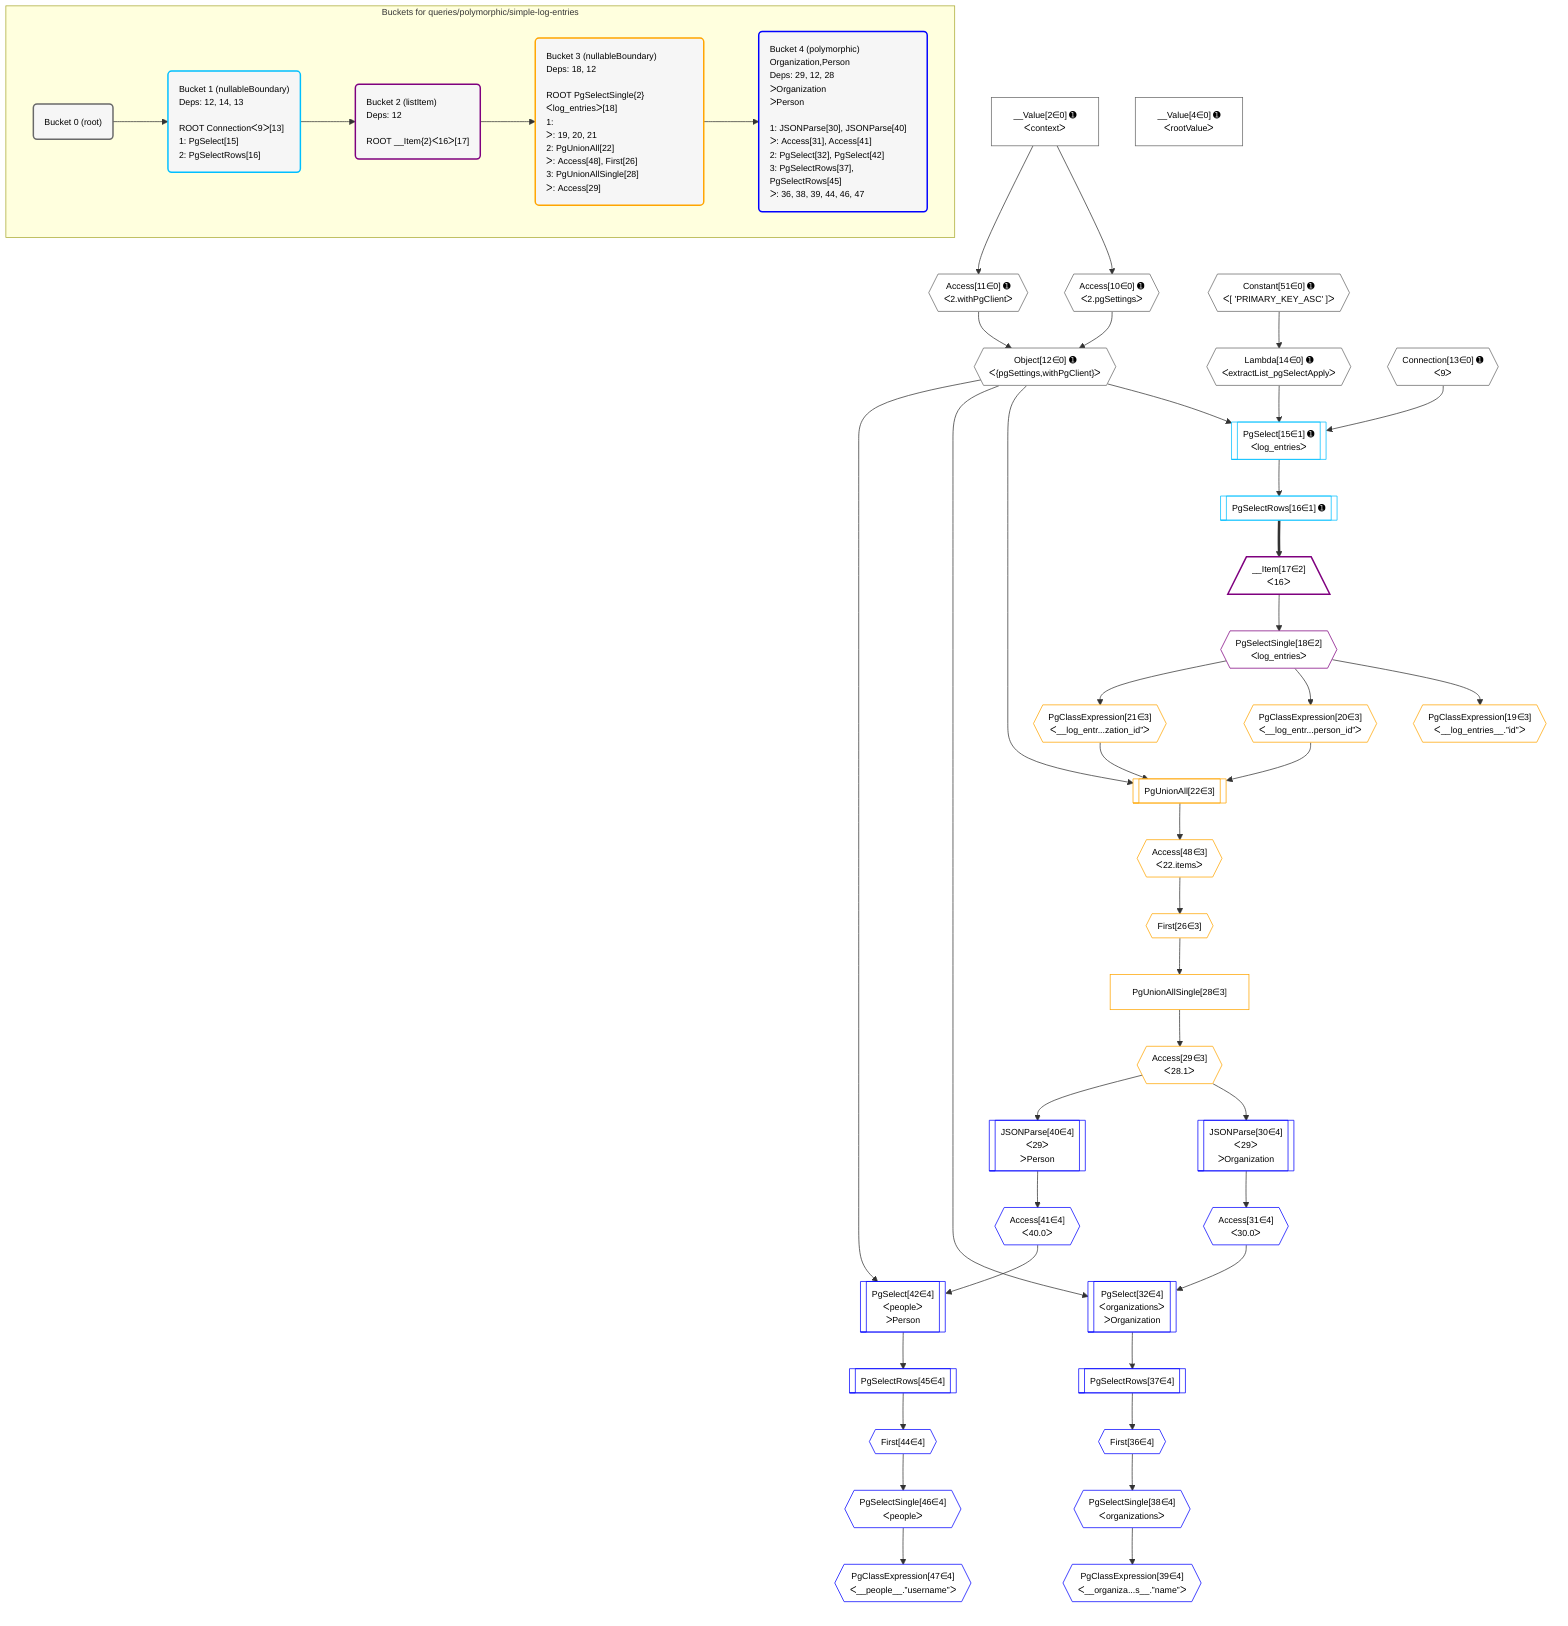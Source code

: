 %%{init: {'themeVariables': { 'fontSize': '12px'}}}%%
graph TD
    classDef path fill:#eee,stroke:#000,color:#000
    classDef plan fill:#fff,stroke-width:1px,color:#000
    classDef itemplan fill:#fff,stroke-width:2px,color:#000
    classDef unbatchedplan fill:#dff,stroke-width:1px,color:#000
    classDef sideeffectplan fill:#fcc,stroke-width:2px,color:#000
    classDef bucket fill:#f6f6f6,color:#000,stroke-width:2px,text-align:left


    %% plan dependencies
    Object12{{"Object[12∈0] ➊<br />ᐸ{pgSettings,withPgClient}ᐳ"}}:::plan
    Access10{{"Access[10∈0] ➊<br />ᐸ2.pgSettingsᐳ"}}:::plan
    Access11{{"Access[11∈0] ➊<br />ᐸ2.withPgClientᐳ"}}:::plan
    Access10 & Access11 --> Object12
    __Value2["__Value[2∈0] ➊<br />ᐸcontextᐳ"]:::plan
    __Value2 --> Access10
    __Value2 --> Access11
    Lambda14{{"Lambda[14∈0] ➊<br />ᐸextractList_pgSelectApplyᐳ"}}:::plan
    Constant51{{"Constant[51∈0] ➊<br />ᐸ[ 'PRIMARY_KEY_ASC' ]ᐳ"}}:::plan
    Constant51 --> Lambda14
    __Value4["__Value[4∈0] ➊<br />ᐸrootValueᐳ"]:::plan
    Connection13{{"Connection[13∈0] ➊<br />ᐸ9ᐳ"}}:::plan
    PgSelect15[["PgSelect[15∈1] ➊<br />ᐸlog_entriesᐳ"]]:::plan
    Object12 & Lambda14 & Connection13 --> PgSelect15
    PgSelectRows16[["PgSelectRows[16∈1] ➊"]]:::plan
    PgSelect15 --> PgSelectRows16
    __Item17[/"__Item[17∈2]<br />ᐸ16ᐳ"\]:::itemplan
    PgSelectRows16 ==> __Item17
    PgSelectSingle18{{"PgSelectSingle[18∈2]<br />ᐸlog_entriesᐳ"}}:::plan
    __Item17 --> PgSelectSingle18
    PgUnionAll22[["PgUnionAll[22∈3]"]]:::plan
    PgClassExpression20{{"PgClassExpression[20∈3]<br />ᐸ__log_entr...person_id”ᐳ"}}:::plan
    PgClassExpression21{{"PgClassExpression[21∈3]<br />ᐸ__log_entr...zation_id”ᐳ"}}:::plan
    Object12 & PgClassExpression20 & PgClassExpression21 --> PgUnionAll22
    PgClassExpression19{{"PgClassExpression[19∈3]<br />ᐸ__log_entries__.”id”ᐳ"}}:::plan
    PgSelectSingle18 --> PgClassExpression19
    PgSelectSingle18 --> PgClassExpression20
    PgSelectSingle18 --> PgClassExpression21
    First26{{"First[26∈3]"}}:::plan
    Access48{{"Access[48∈3]<br />ᐸ22.itemsᐳ"}}:::plan
    Access48 --> First26
    PgUnionAllSingle28["PgUnionAllSingle[28∈3]"]:::plan
    First26 --> PgUnionAllSingle28
    Access29{{"Access[29∈3]<br />ᐸ28.1ᐳ"}}:::plan
    PgUnionAllSingle28 --> Access29
    PgUnionAll22 --> Access48
    PgSelect32[["PgSelect[32∈4]<br />ᐸorganizationsᐳ<br />ᐳOrganization"]]:::plan
    Access31{{"Access[31∈4]<br />ᐸ30.0ᐳ"}}:::plan
    Object12 & Access31 --> PgSelect32
    PgSelect42[["PgSelect[42∈4]<br />ᐸpeopleᐳ<br />ᐳPerson"]]:::plan
    Access41{{"Access[41∈4]<br />ᐸ40.0ᐳ"}}:::plan
    Object12 & Access41 --> PgSelect42
    JSONParse30[["JSONParse[30∈4]<br />ᐸ29ᐳ<br />ᐳOrganization"]]:::plan
    Access29 --> JSONParse30
    JSONParse30 --> Access31
    First36{{"First[36∈4]"}}:::plan
    PgSelectRows37[["PgSelectRows[37∈4]"]]:::plan
    PgSelectRows37 --> First36
    PgSelect32 --> PgSelectRows37
    PgSelectSingle38{{"PgSelectSingle[38∈4]<br />ᐸorganizationsᐳ"}}:::plan
    First36 --> PgSelectSingle38
    PgClassExpression39{{"PgClassExpression[39∈4]<br />ᐸ__organiza...s__.”name”ᐳ"}}:::plan
    PgSelectSingle38 --> PgClassExpression39
    JSONParse40[["JSONParse[40∈4]<br />ᐸ29ᐳ<br />ᐳPerson"]]:::plan
    Access29 --> JSONParse40
    JSONParse40 --> Access41
    First44{{"First[44∈4]"}}:::plan
    PgSelectRows45[["PgSelectRows[45∈4]"]]:::plan
    PgSelectRows45 --> First44
    PgSelect42 --> PgSelectRows45
    PgSelectSingle46{{"PgSelectSingle[46∈4]<br />ᐸpeopleᐳ"}}:::plan
    First44 --> PgSelectSingle46
    PgClassExpression47{{"PgClassExpression[47∈4]<br />ᐸ__people__.”username”ᐳ"}}:::plan
    PgSelectSingle46 --> PgClassExpression47

    %% define steps

    subgraph "Buckets for queries/polymorphic/simple-log-entries"
    Bucket0("Bucket 0 (root)"):::bucket
    classDef bucket0 stroke:#696969
    class Bucket0,__Value2,__Value4,Access10,Access11,Object12,Connection13,Lambda14,Constant51 bucket0
    Bucket1("Bucket 1 (nullableBoundary)<br />Deps: 12, 14, 13<br /><br />ROOT Connectionᐸ9ᐳ[13]<br />1: PgSelect[15]<br />2: PgSelectRows[16]"):::bucket
    classDef bucket1 stroke:#00bfff
    class Bucket1,PgSelect15,PgSelectRows16 bucket1
    Bucket2("Bucket 2 (listItem)<br />Deps: 12<br /><br />ROOT __Item{2}ᐸ16ᐳ[17]"):::bucket
    classDef bucket2 stroke:#7f007f
    class Bucket2,__Item17,PgSelectSingle18 bucket2
    Bucket3("Bucket 3 (nullableBoundary)<br />Deps: 18, 12<br /><br />ROOT PgSelectSingle{2}ᐸlog_entriesᐳ[18]<br />1: <br />ᐳ: 19, 20, 21<br />2: PgUnionAll[22]<br />ᐳ: Access[48], First[26]<br />3: PgUnionAllSingle[28]<br />ᐳ: Access[29]"):::bucket
    classDef bucket3 stroke:#ffa500
    class Bucket3,PgClassExpression19,PgClassExpression20,PgClassExpression21,PgUnionAll22,First26,PgUnionAllSingle28,Access29,Access48 bucket3
    Bucket4("Bucket 4 (polymorphic)<br />Organization,Person<br />Deps: 29, 12, 28<br />ᐳOrganization<br />ᐳPerson<br /><br />1: JSONParse[30], JSONParse[40]<br />ᐳ: Access[31], Access[41]<br />2: PgSelect[32], PgSelect[42]<br />3: PgSelectRows[37], PgSelectRows[45]<br />ᐳ: 36, 38, 39, 44, 46, 47"):::bucket
    classDef bucket4 stroke:#0000ff
    class Bucket4,JSONParse30,Access31,PgSelect32,First36,PgSelectRows37,PgSelectSingle38,PgClassExpression39,JSONParse40,Access41,PgSelect42,First44,PgSelectRows45,PgSelectSingle46,PgClassExpression47 bucket4
    Bucket0 --> Bucket1
    Bucket1 --> Bucket2
    Bucket2 --> Bucket3
    Bucket3 --> Bucket4
    end